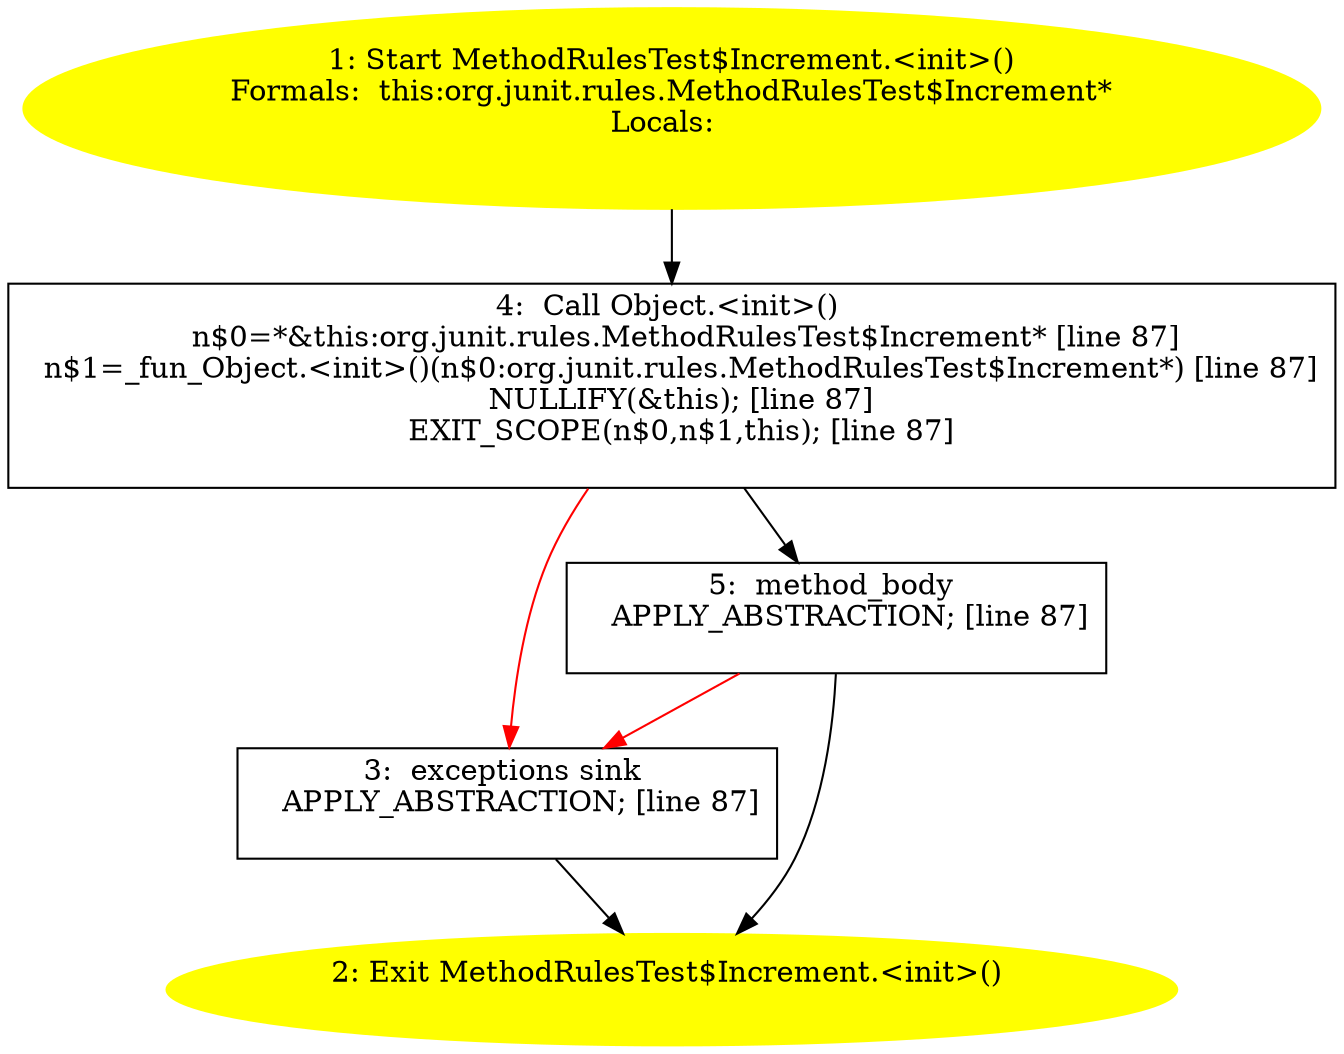 /* @generated */
digraph cfg {
"org.junit.rules.MethodRulesTest$Increment.<init>().098e15f684805843015c174fc7fcaa78_1" [label="1: Start MethodRulesTest$Increment.<init>()\nFormals:  this:org.junit.rules.MethodRulesTest$Increment*\nLocals:  \n  " color=yellow style=filled]
	

	 "org.junit.rules.MethodRulesTest$Increment.<init>().098e15f684805843015c174fc7fcaa78_1" -> "org.junit.rules.MethodRulesTest$Increment.<init>().098e15f684805843015c174fc7fcaa78_4" ;
"org.junit.rules.MethodRulesTest$Increment.<init>().098e15f684805843015c174fc7fcaa78_2" [label="2: Exit MethodRulesTest$Increment.<init>() \n  " color=yellow style=filled]
	

"org.junit.rules.MethodRulesTest$Increment.<init>().098e15f684805843015c174fc7fcaa78_3" [label="3:  exceptions sink \n   APPLY_ABSTRACTION; [line 87]\n " shape="box"]
	

	 "org.junit.rules.MethodRulesTest$Increment.<init>().098e15f684805843015c174fc7fcaa78_3" -> "org.junit.rules.MethodRulesTest$Increment.<init>().098e15f684805843015c174fc7fcaa78_2" ;
"org.junit.rules.MethodRulesTest$Increment.<init>().098e15f684805843015c174fc7fcaa78_4" [label="4:  Call Object.<init>() \n   n$0=*&this:org.junit.rules.MethodRulesTest$Increment* [line 87]\n  n$1=_fun_Object.<init>()(n$0:org.junit.rules.MethodRulesTest$Increment*) [line 87]\n  NULLIFY(&this); [line 87]\n  EXIT_SCOPE(n$0,n$1,this); [line 87]\n " shape="box"]
	

	 "org.junit.rules.MethodRulesTest$Increment.<init>().098e15f684805843015c174fc7fcaa78_4" -> "org.junit.rules.MethodRulesTest$Increment.<init>().098e15f684805843015c174fc7fcaa78_5" ;
	 "org.junit.rules.MethodRulesTest$Increment.<init>().098e15f684805843015c174fc7fcaa78_4" -> "org.junit.rules.MethodRulesTest$Increment.<init>().098e15f684805843015c174fc7fcaa78_3" [color="red" ];
"org.junit.rules.MethodRulesTest$Increment.<init>().098e15f684805843015c174fc7fcaa78_5" [label="5:  method_body \n   APPLY_ABSTRACTION; [line 87]\n " shape="box"]
	

	 "org.junit.rules.MethodRulesTest$Increment.<init>().098e15f684805843015c174fc7fcaa78_5" -> "org.junit.rules.MethodRulesTest$Increment.<init>().098e15f684805843015c174fc7fcaa78_2" ;
	 "org.junit.rules.MethodRulesTest$Increment.<init>().098e15f684805843015c174fc7fcaa78_5" -> "org.junit.rules.MethodRulesTest$Increment.<init>().098e15f684805843015c174fc7fcaa78_3" [color="red" ];
}
